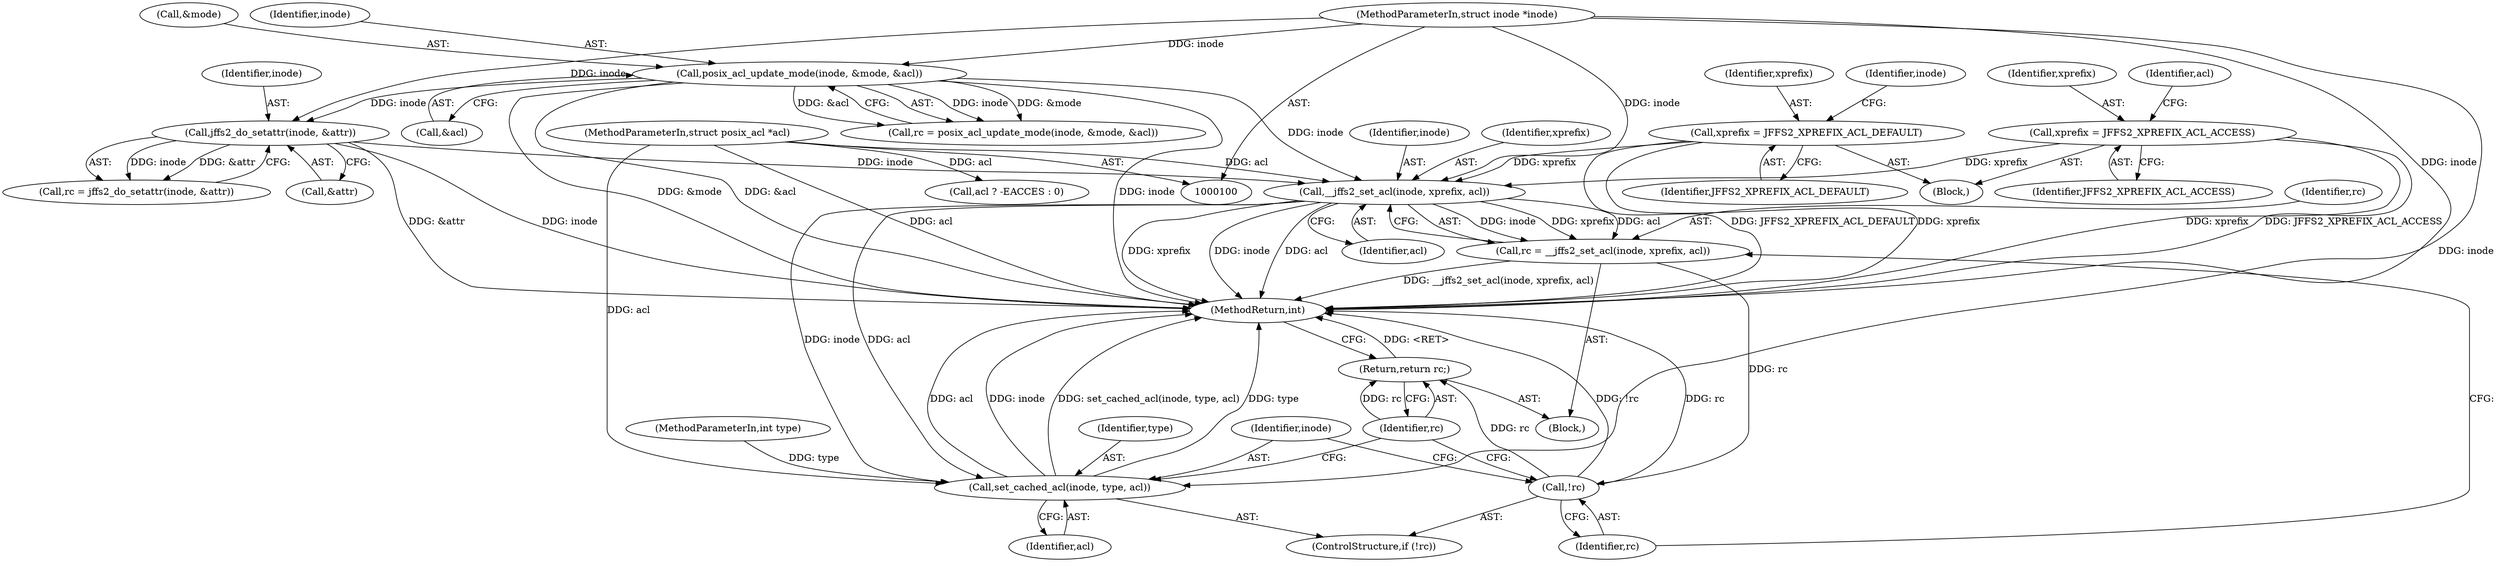 digraph "0_linux_073931017b49d9458aa351605b43a7e34598caef_7@pointer" {
"1000191" [label="(Call,__jffs2_set_acl(inode, xprefix, acl))"];
"1000157" [label="(Call,jffs2_do_setattr(inode, &attr))"];
"1000120" [label="(Call,posix_acl_update_mode(inode, &mode, &acl))"];
"1000101" [label="(MethodParameterIn,struct inode *inode)"];
"1000111" [label="(Call,xprefix = JFFS2_XPREFIX_ACL_ACCESS)"];
"1000169" [label="(Call,xprefix = JFFS2_XPREFIX_ACL_DEFAULT)"];
"1000102" [label="(MethodParameterIn,struct posix_acl *acl)"];
"1000189" [label="(Call,rc = __jffs2_set_acl(inode, xprefix, acl))"];
"1000196" [label="(Call,!rc)"];
"1000202" [label="(Return,return rc;)"];
"1000198" [label="(Call,set_cached_acl(inode, type, acl))"];
"1000157" [label="(Call,jffs2_do_setattr(inode, &attr))"];
"1000195" [label="(ControlStructure,if (!rc))"];
"1000101" [label="(MethodParameterIn,struct inode *inode)"];
"1000200" [label="(Identifier,type)"];
"1000103" [label="(MethodParameterIn,int type)"];
"1000115" [label="(Identifier,acl)"];
"1000118" [label="(Call,rc = posix_acl_update_mode(inode, &mode, &acl))"];
"1000155" [label="(Call,rc = jffs2_do_setattr(inode, &attr))"];
"1000170" [label="(Identifier,xprefix)"];
"1000203" [label="(Identifier,rc)"];
"1000176" [label="(Identifier,inode)"];
"1000113" [label="(Identifier,JFFS2_XPREFIX_ACL_ACCESS)"];
"1000192" [label="(Identifier,inode)"];
"1000111" [label="(Call,xprefix = JFFS2_XPREFIX_ACL_ACCESS)"];
"1000169" [label="(Call,xprefix = JFFS2_XPREFIX_ACL_DEFAULT)"];
"1000112" [label="(Identifier,xprefix)"];
"1000198" [label="(Call,set_cached_acl(inode, type, acl))"];
"1000202" [label="(Return,return rc;)"];
"1000197" [label="(Identifier,rc)"];
"1000122" [label="(Call,&mode)"];
"1000193" [label="(Identifier,xprefix)"];
"1000189" [label="(Call,rc = __jffs2_set_acl(inode, xprefix, acl))"];
"1000104" [label="(Block,)"];
"1000196" [label="(Call,!rc)"];
"1000199" [label="(Identifier,inode)"];
"1000102" [label="(MethodParameterIn,struct posix_acl *acl)"];
"1000201" [label="(Identifier,acl)"];
"1000158" [label="(Identifier,inode)"];
"1000120" [label="(Call,posix_acl_update_mode(inode, &mode, &acl))"];
"1000204" [label="(MethodReturn,int)"];
"1000191" [label="(Call,__jffs2_set_acl(inode, xprefix, acl))"];
"1000179" [label="(Call,acl ? -EACCES : 0)"];
"1000171" [label="(Identifier,JFFS2_XPREFIX_ACL_DEFAULT)"];
"1000159" [label="(Call,&attr)"];
"1000121" [label="(Identifier,inode)"];
"1000194" [label="(Identifier,acl)"];
"1000109" [label="(Block,)"];
"1000190" [label="(Identifier,rc)"];
"1000124" [label="(Call,&acl)"];
"1000191" -> "1000189"  [label="AST: "];
"1000191" -> "1000194"  [label="CFG: "];
"1000192" -> "1000191"  [label="AST: "];
"1000193" -> "1000191"  [label="AST: "];
"1000194" -> "1000191"  [label="AST: "];
"1000189" -> "1000191"  [label="CFG: "];
"1000191" -> "1000204"  [label="DDG: acl"];
"1000191" -> "1000204"  [label="DDG: xprefix"];
"1000191" -> "1000204"  [label="DDG: inode"];
"1000191" -> "1000189"  [label="DDG: inode"];
"1000191" -> "1000189"  [label="DDG: xprefix"];
"1000191" -> "1000189"  [label="DDG: acl"];
"1000157" -> "1000191"  [label="DDG: inode"];
"1000120" -> "1000191"  [label="DDG: inode"];
"1000101" -> "1000191"  [label="DDG: inode"];
"1000111" -> "1000191"  [label="DDG: xprefix"];
"1000169" -> "1000191"  [label="DDG: xprefix"];
"1000102" -> "1000191"  [label="DDG: acl"];
"1000191" -> "1000198"  [label="DDG: inode"];
"1000191" -> "1000198"  [label="DDG: acl"];
"1000157" -> "1000155"  [label="AST: "];
"1000157" -> "1000159"  [label="CFG: "];
"1000158" -> "1000157"  [label="AST: "];
"1000159" -> "1000157"  [label="AST: "];
"1000155" -> "1000157"  [label="CFG: "];
"1000157" -> "1000204"  [label="DDG: &attr"];
"1000157" -> "1000204"  [label="DDG: inode"];
"1000157" -> "1000155"  [label="DDG: inode"];
"1000157" -> "1000155"  [label="DDG: &attr"];
"1000120" -> "1000157"  [label="DDG: inode"];
"1000101" -> "1000157"  [label="DDG: inode"];
"1000120" -> "1000118"  [label="AST: "];
"1000120" -> "1000124"  [label="CFG: "];
"1000121" -> "1000120"  [label="AST: "];
"1000122" -> "1000120"  [label="AST: "];
"1000124" -> "1000120"  [label="AST: "];
"1000118" -> "1000120"  [label="CFG: "];
"1000120" -> "1000204"  [label="DDG: inode"];
"1000120" -> "1000204"  [label="DDG: &mode"];
"1000120" -> "1000204"  [label="DDG: &acl"];
"1000120" -> "1000118"  [label="DDG: inode"];
"1000120" -> "1000118"  [label="DDG: &mode"];
"1000120" -> "1000118"  [label="DDG: &acl"];
"1000101" -> "1000120"  [label="DDG: inode"];
"1000101" -> "1000100"  [label="AST: "];
"1000101" -> "1000204"  [label="DDG: inode"];
"1000101" -> "1000198"  [label="DDG: inode"];
"1000111" -> "1000109"  [label="AST: "];
"1000111" -> "1000113"  [label="CFG: "];
"1000112" -> "1000111"  [label="AST: "];
"1000113" -> "1000111"  [label="AST: "];
"1000115" -> "1000111"  [label="CFG: "];
"1000111" -> "1000204"  [label="DDG: xprefix"];
"1000111" -> "1000204"  [label="DDG: JFFS2_XPREFIX_ACL_ACCESS"];
"1000169" -> "1000109"  [label="AST: "];
"1000169" -> "1000171"  [label="CFG: "];
"1000170" -> "1000169"  [label="AST: "];
"1000171" -> "1000169"  [label="AST: "];
"1000176" -> "1000169"  [label="CFG: "];
"1000169" -> "1000204"  [label="DDG: JFFS2_XPREFIX_ACL_DEFAULT"];
"1000169" -> "1000204"  [label="DDG: xprefix"];
"1000102" -> "1000100"  [label="AST: "];
"1000102" -> "1000204"  [label="DDG: acl"];
"1000102" -> "1000179"  [label="DDG: acl"];
"1000102" -> "1000198"  [label="DDG: acl"];
"1000189" -> "1000104"  [label="AST: "];
"1000190" -> "1000189"  [label="AST: "];
"1000197" -> "1000189"  [label="CFG: "];
"1000189" -> "1000204"  [label="DDG: __jffs2_set_acl(inode, xprefix, acl)"];
"1000189" -> "1000196"  [label="DDG: rc"];
"1000196" -> "1000195"  [label="AST: "];
"1000196" -> "1000197"  [label="CFG: "];
"1000197" -> "1000196"  [label="AST: "];
"1000199" -> "1000196"  [label="CFG: "];
"1000203" -> "1000196"  [label="CFG: "];
"1000196" -> "1000204"  [label="DDG: rc"];
"1000196" -> "1000204"  [label="DDG: !rc"];
"1000196" -> "1000202"  [label="DDG: rc"];
"1000202" -> "1000104"  [label="AST: "];
"1000202" -> "1000203"  [label="CFG: "];
"1000203" -> "1000202"  [label="AST: "];
"1000204" -> "1000202"  [label="CFG: "];
"1000202" -> "1000204"  [label="DDG: <RET>"];
"1000203" -> "1000202"  [label="DDG: rc"];
"1000198" -> "1000195"  [label="AST: "];
"1000198" -> "1000201"  [label="CFG: "];
"1000199" -> "1000198"  [label="AST: "];
"1000200" -> "1000198"  [label="AST: "];
"1000201" -> "1000198"  [label="AST: "];
"1000203" -> "1000198"  [label="CFG: "];
"1000198" -> "1000204"  [label="DDG: acl"];
"1000198" -> "1000204"  [label="DDG: type"];
"1000198" -> "1000204"  [label="DDG: inode"];
"1000198" -> "1000204"  [label="DDG: set_cached_acl(inode, type, acl)"];
"1000103" -> "1000198"  [label="DDG: type"];
}

